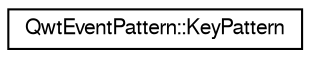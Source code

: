 digraph G
{
  edge [fontname="FreeSans",fontsize="10",labelfontname="FreeSans",labelfontsize="10"];
  node [fontname="FreeSans",fontsize="10",shape=record];
  rankdir="LR";
  Node1 [label="QwtEventPattern::KeyPattern",height=0.2,width=0.4,color="black", fillcolor="white", style="filled",URL="$class_qwt_event_pattern_1_1_key_pattern.html",tooltip="A pattern for key events."];
}
